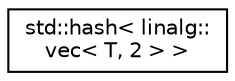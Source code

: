 digraph "Graphical Class Hierarchy"
{
  edge [fontname="Helvetica",fontsize="10",labelfontname="Helvetica",labelfontsize="10"];
  node [fontname="Helvetica",fontsize="10",shape=record];
  rankdir="LR";
  Node1 [label="std::hash\< linalg::\lvec\< T, 2 \> \>",height=0.2,width=0.4,color="black", fillcolor="white", style="filled",URL="$structstd_1_1hash_3_01linalg_1_1vec_3_01T_00_012_01_4_01_4.html"];
}
